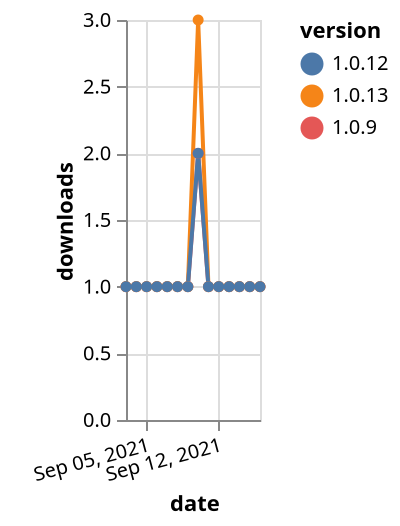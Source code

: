 {"$schema": "https://vega.github.io/schema/vega-lite/v5.json", "description": "A simple bar chart with embedded data.", "data": {"values": [{"date": "2021-09-03", "total": 304, "delta": 1, "version": "1.0.9"}, {"date": "2021-09-04", "total": 305, "delta": 1, "version": "1.0.9"}, {"date": "2021-09-05", "total": 306, "delta": 1, "version": "1.0.9"}, {"date": "2021-09-06", "total": 307, "delta": 1, "version": "1.0.9"}, {"date": "2021-09-07", "total": 308, "delta": 1, "version": "1.0.9"}, {"date": "2021-09-08", "total": 309, "delta": 1, "version": "1.0.9"}, {"date": "2021-09-09", "total": 310, "delta": 1, "version": "1.0.9"}, {"date": "2021-09-10", "total": 312, "delta": 2, "version": "1.0.9"}, {"date": "2021-09-11", "total": 313, "delta": 1, "version": "1.0.9"}, {"date": "2021-09-12", "total": 314, "delta": 1, "version": "1.0.9"}, {"date": "2021-09-13", "total": 315, "delta": 1, "version": "1.0.9"}, {"date": "2021-09-14", "total": 316, "delta": 1, "version": "1.0.9"}, {"date": "2021-09-15", "total": 317, "delta": 1, "version": "1.0.9"}, {"date": "2021-09-16", "total": 318, "delta": 1, "version": "1.0.9"}, {"date": "2021-09-03", "total": 324, "delta": 1, "version": "1.0.13"}, {"date": "2021-09-04", "total": 325, "delta": 1, "version": "1.0.13"}, {"date": "2021-09-05", "total": 326, "delta": 1, "version": "1.0.13"}, {"date": "2021-09-06", "total": 327, "delta": 1, "version": "1.0.13"}, {"date": "2021-09-07", "total": 328, "delta": 1, "version": "1.0.13"}, {"date": "2021-09-08", "total": 329, "delta": 1, "version": "1.0.13"}, {"date": "2021-09-09", "total": 330, "delta": 1, "version": "1.0.13"}, {"date": "2021-09-10", "total": 333, "delta": 3, "version": "1.0.13"}, {"date": "2021-09-11", "total": 334, "delta": 1, "version": "1.0.13"}, {"date": "2021-09-12", "total": 335, "delta": 1, "version": "1.0.13"}, {"date": "2021-09-13", "total": 336, "delta": 1, "version": "1.0.13"}, {"date": "2021-09-14", "total": 337, "delta": 1, "version": "1.0.13"}, {"date": "2021-09-15", "total": 338, "delta": 1, "version": "1.0.13"}, {"date": "2021-09-16", "total": 339, "delta": 1, "version": "1.0.13"}, {"date": "2021-09-03", "total": 225, "delta": 1, "version": "1.0.12"}, {"date": "2021-09-04", "total": 226, "delta": 1, "version": "1.0.12"}, {"date": "2021-09-05", "total": 227, "delta": 1, "version": "1.0.12"}, {"date": "2021-09-06", "total": 228, "delta": 1, "version": "1.0.12"}, {"date": "2021-09-07", "total": 229, "delta": 1, "version": "1.0.12"}, {"date": "2021-09-08", "total": 230, "delta": 1, "version": "1.0.12"}, {"date": "2021-09-09", "total": 231, "delta": 1, "version": "1.0.12"}, {"date": "2021-09-10", "total": 233, "delta": 2, "version": "1.0.12"}, {"date": "2021-09-11", "total": 234, "delta": 1, "version": "1.0.12"}, {"date": "2021-09-12", "total": 235, "delta": 1, "version": "1.0.12"}, {"date": "2021-09-13", "total": 236, "delta": 1, "version": "1.0.12"}, {"date": "2021-09-14", "total": 237, "delta": 1, "version": "1.0.12"}, {"date": "2021-09-15", "total": 238, "delta": 1, "version": "1.0.12"}, {"date": "2021-09-16", "total": 239, "delta": 1, "version": "1.0.12"}]}, "width": "container", "mark": {"type": "line", "point": {"filled": true}}, "encoding": {"x": {"field": "date", "type": "temporal", "timeUnit": "yearmonthdate", "title": "date", "axis": {"labelAngle": -15}}, "y": {"field": "delta", "type": "quantitative", "title": "downloads"}, "color": {"field": "version", "type": "nominal"}, "tooltip": {"field": "delta"}}}